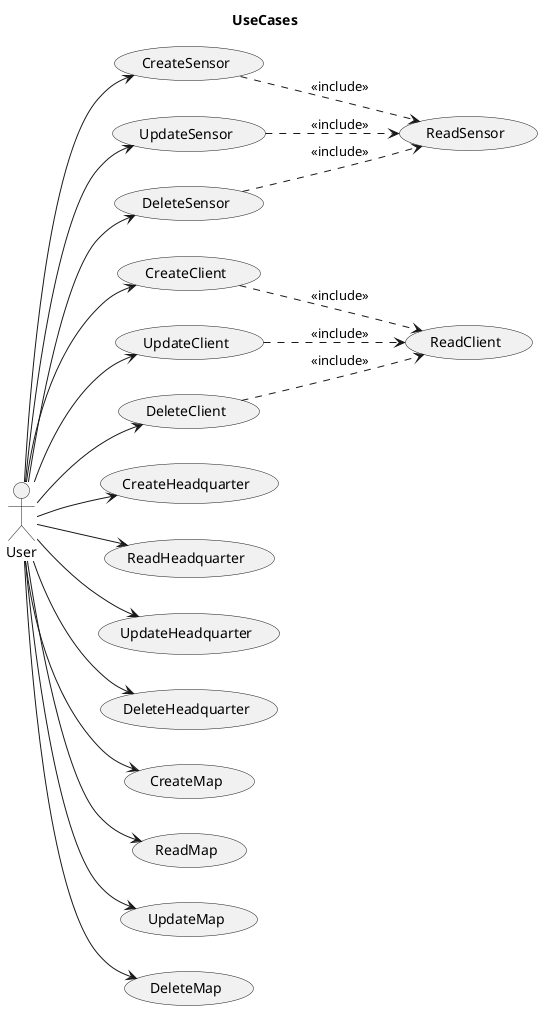 @startuml
title UseCases
left to right direction
actor User

usecase CreateSensor
usecase ReadSensor
usecase UpdateSensor
usecase DeleteSensor

usecase CreateClient
usecase ReadClient
usecase UpdateClient
usecase DeleteClient

usecase CreateHeadquarter
usecase ReadHeadquarter
usecase UpdateHeadquarter
usecase DeleteHeadquarter

usecase CreateMap
usecase ReadMap
usecase UpdateMap
usecase DeleteMap


User --> CreateSensor
CreateSensor ..> ReadSensor  : "<<include>>"
'User --> ReadSensor
User --> UpdateSensor
UpdateSensor ..> ReadSensor  : "<<include>>"
User --> DeleteSensor
DeleteSensor ..> ReadSensor  : "<<include>>"


User --> CreateClient
CreateClient ..> ReadClient : "<<include>>"
'User --> ReadClient
User --> UpdateClient
UpdateClient ..> ReadClient : "<<include>>"
User --> DeleteClient
DeleteClient ..> ReadClient : "<<include>>"

User --> CreateHeadquarter
User --> ReadHeadquarter
User --> UpdateHeadquarter
User --> DeleteHeadquarter

User --> CreateMap
User --> ReadMap
User --> UpdateMap
User --> DeleteMap

@enduml